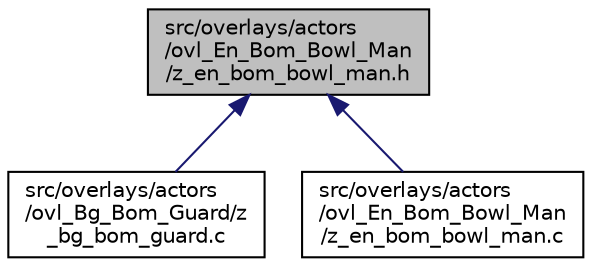 digraph "src/overlays/actors/ovl_En_Bom_Bowl_Man/z_en_bom_bowl_man.h"
{
 // LATEX_PDF_SIZE
  edge [fontname="Helvetica",fontsize="10",labelfontname="Helvetica",labelfontsize="10"];
  node [fontname="Helvetica",fontsize="10",shape=record];
  Node1 [label="src/overlays/actors\l/ovl_En_Bom_Bowl_Man\l/z_en_bom_bowl_man.h",height=0.2,width=0.4,color="black", fillcolor="grey75", style="filled", fontcolor="black",tooltip=" "];
  Node1 -> Node2 [dir="back",color="midnightblue",fontsize="10",style="solid",fontname="Helvetica"];
  Node2 [label="src/overlays/actors\l/ovl_Bg_Bom_Guard/z\l_bg_bom_guard.c",height=0.2,width=0.4,color="black", fillcolor="white", style="filled",URL="$d1/dd9/z__bg__bom__guard_8c.html",tooltip=" "];
  Node1 -> Node3 [dir="back",color="midnightblue",fontsize="10",style="solid",fontname="Helvetica"];
  Node3 [label="src/overlays/actors\l/ovl_En_Bom_Bowl_Man\l/z_en_bom_bowl_man.c",height=0.2,width=0.4,color="black", fillcolor="white", style="filled",URL="$d4/d0a/z__en__bom__bowl__man_8c.html",tooltip=" "];
}
